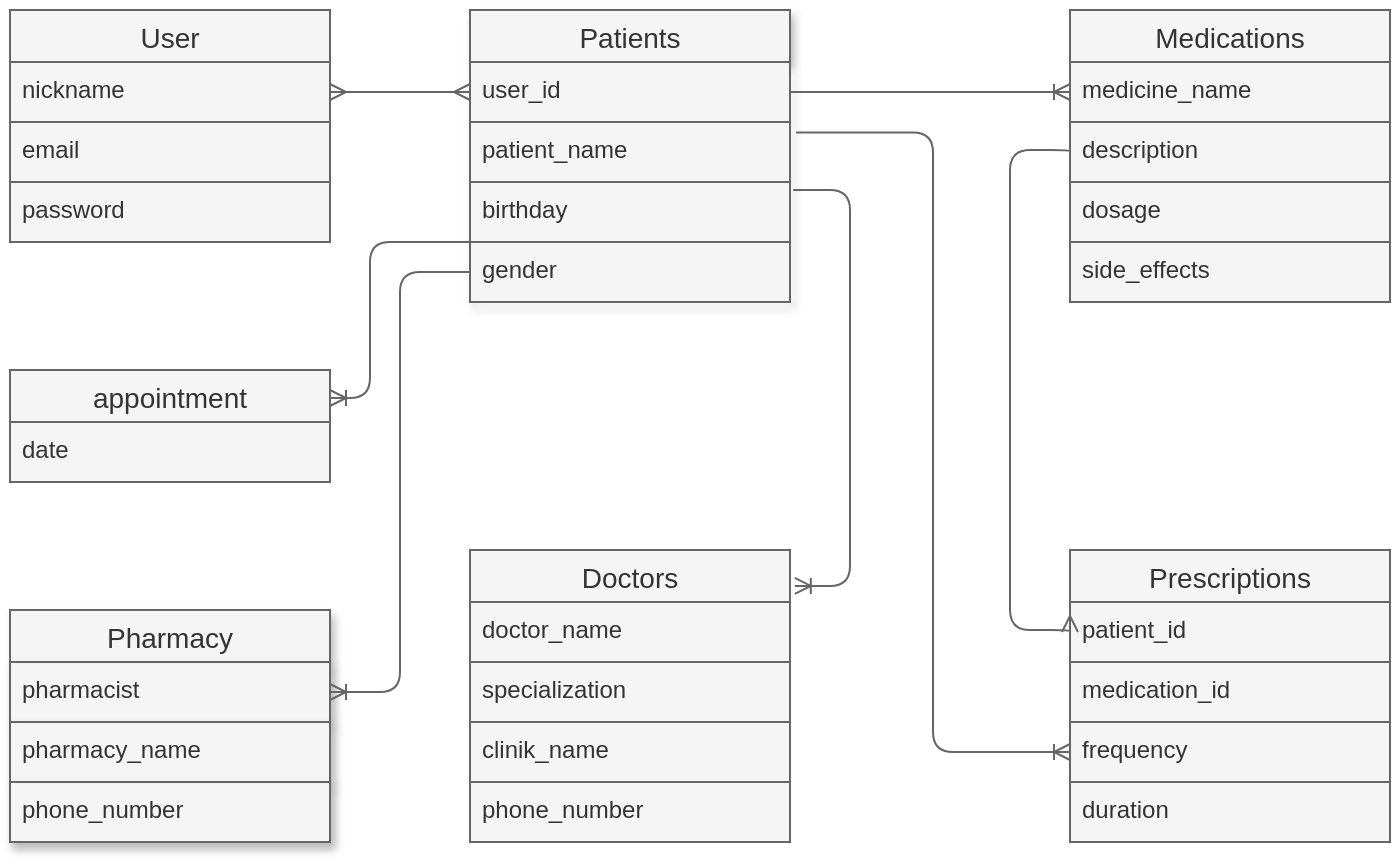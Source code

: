 <mxfile>
    <diagram id="9Ic1Pfu3O-8wfCFiUeYd" name="ページ1">
        <mxGraphModel dx="704" dy="585" grid="1" gridSize="10" guides="1" tooltips="1" connect="1" arrows="1" fold="1" page="1" pageScale="1" pageWidth="827" pageHeight="1169" background="#FFFFFF" math="0" shadow="0">
            <root>
                <mxCell id="0"/>
                <mxCell id="1" parent="0"/>
                <mxCell id="2" value="User" style="swimlane;fontStyle=0;childLayout=stackLayout;horizontal=1;startSize=26;horizontalStack=0;resizeParent=1;resizeParentMax=0;resizeLast=0;collapsible=1;marginBottom=0;align=center;fontSize=14;fontColor=#333333;labelBackgroundColor=none;strokeColor=#666666;fillColor=#f5f5f5;" parent="1" vertex="1">
                    <mxGeometry x="60" y="120" width="160" height="116" as="geometry"/>
                </mxCell>
                <mxCell id="4" value="nickname" style="text;strokeColor=#666666;fillColor=#f5f5f5;spacingLeft=4;spacingRight=4;overflow=hidden;rotatable=0;points=[[0,0.5],[1,0.5]];portConstraint=eastwest;fontSize=12;fontColor=#333333;labelBackgroundColor=none;" parent="2" vertex="1">
                    <mxGeometry y="26" width="160" height="30" as="geometry"/>
                </mxCell>
                <mxCell id="31" value="email" style="text;strokeColor=#666666;fillColor=#f5f5f5;spacingLeft=4;spacingRight=4;overflow=hidden;rotatable=0;points=[[0,0.5],[1,0.5]];portConstraint=eastwest;fontSize=12;fontColor=#333333;labelBackgroundColor=none;" parent="2" vertex="1">
                    <mxGeometry y="56" width="160" height="30" as="geometry"/>
                </mxCell>
                <mxCell id="5" value="password" style="text;strokeColor=#666666;fillColor=#f5f5f5;spacingLeft=4;spacingRight=4;overflow=hidden;rotatable=0;points=[[0,0.5],[1,0.5]];portConstraint=eastwest;fontSize=12;fontColor=#333333;labelBackgroundColor=none;" parent="2" vertex="1">
                    <mxGeometry y="86" width="160" height="30" as="geometry"/>
                </mxCell>
                <mxCell id="19" value="Prescriptions" style="swimlane;fontStyle=0;childLayout=stackLayout;horizontal=1;startSize=26;horizontalStack=0;resizeParent=1;resizeParentMax=0;resizeLast=0;collapsible=1;marginBottom=0;align=center;fontSize=14;fontColor=#333333;labelBackgroundColor=none;strokeColor=#666666;fillColor=#f5f5f5;" parent="1" vertex="1">
                    <mxGeometry x="590" y="390" width="160" height="146" as="geometry"/>
                </mxCell>
                <mxCell id="20" value="patient_id" style="text;strokeColor=#666666;fillColor=#f5f5f5;spacingLeft=4;spacingRight=4;overflow=hidden;rotatable=0;points=[[0,0.5],[1,0.5]];portConstraint=eastwest;fontSize=12;fontColor=#333333;labelBackgroundColor=none;" parent="19" vertex="1">
                    <mxGeometry y="26" width="160" height="30" as="geometry"/>
                </mxCell>
                <mxCell id="21" value="medication_id" style="text;strokeColor=#666666;fillColor=#f5f5f5;spacingLeft=4;spacingRight=4;overflow=hidden;rotatable=0;points=[[0,0.5],[1,0.5]];portConstraint=eastwest;fontSize=12;fontColor=#333333;labelBackgroundColor=none;" parent="19" vertex="1">
                    <mxGeometry y="56" width="160" height="30" as="geometry"/>
                </mxCell>
                <mxCell id="37" value="frequency" style="text;strokeColor=#666666;fillColor=#f5f5f5;spacingLeft=4;spacingRight=4;overflow=hidden;rotatable=0;points=[[0,0.5],[1,0.5]];portConstraint=eastwest;fontSize=12;fontColor=#333333;labelBackgroundColor=none;" parent="19" vertex="1">
                    <mxGeometry y="86" width="160" height="30" as="geometry"/>
                </mxCell>
                <mxCell id="36" value="duration" style="text;strokeColor=#666666;fillColor=#f5f5f5;spacingLeft=4;spacingRight=4;overflow=hidden;rotatable=0;points=[[0,0.5],[1,0.5]];portConstraint=eastwest;fontSize=12;fontColor=#333333;labelBackgroundColor=none;" parent="19" vertex="1">
                    <mxGeometry y="116" width="160" height="30" as="geometry"/>
                </mxCell>
                <mxCell id="23" value="Patients" style="swimlane;fontStyle=0;childLayout=stackLayout;horizontal=1;startSize=26;horizontalStack=0;resizeParent=1;resizeParentMax=0;resizeLast=0;collapsible=1;marginBottom=0;align=center;fontSize=14;rounded=0;glass=0;shadow=1;fontColor=#333333;labelBackgroundColor=none;strokeColor=#666666;fillColor=#f5f5f5;" parent="1" vertex="1">
                    <mxGeometry x="290" y="120" width="160" height="146" as="geometry"/>
                </mxCell>
                <mxCell id="24" value="user_id" style="text;strokeColor=#666666;fillColor=#f5f5f5;spacingLeft=4;spacingRight=4;overflow=hidden;rotatable=0;points=[[0,0.5],[1,0.5]];portConstraint=eastwest;fontSize=12;labelBackgroundColor=none;fontColor=#333333;" parent="23" vertex="1">
                    <mxGeometry y="26" width="160" height="30" as="geometry"/>
                </mxCell>
                <mxCell id="25" value="patient_name" style="text;strokeColor=#666666;fillColor=#f5f5f5;spacingLeft=4;spacingRight=4;overflow=hidden;rotatable=0;points=[[0,0.5],[1,0.5]];portConstraint=eastwest;fontSize=12;fontColor=#333333;labelBackgroundColor=none;" parent="23" vertex="1">
                    <mxGeometry y="56" width="160" height="30" as="geometry"/>
                </mxCell>
                <mxCell id="26" value="birthday" style="text;strokeColor=#666666;fillColor=#f5f5f5;spacingLeft=4;spacingRight=4;overflow=hidden;rotatable=0;points=[[0,0.5],[1,0.5]];portConstraint=eastwest;fontSize=12;fontColor=#333333;labelBackgroundColor=none;" parent="23" vertex="1">
                    <mxGeometry y="86" width="160" height="30" as="geometry"/>
                </mxCell>
                <mxCell id="66" value="gender" style="text;strokeColor=#666666;fillColor=#f5f5f5;spacingLeft=4;spacingRight=4;overflow=hidden;rotatable=0;points=[[0,0.5],[1,0.5]];portConstraint=eastwest;fontSize=12;fontColor=#333333;labelBackgroundColor=none;" vertex="1" parent="23">
                    <mxGeometry y="116" width="160" height="30" as="geometry"/>
                </mxCell>
                <mxCell id="27" value="Medications" style="swimlane;fontStyle=0;childLayout=stackLayout;horizontal=1;startSize=26;horizontalStack=0;resizeParent=1;resizeParentMax=0;resizeLast=0;collapsible=1;marginBottom=0;align=center;fontSize=14;fontColor=#333333;labelBackgroundColor=none;strokeColor=#666666;fillColor=#f5f5f5;" parent="1" vertex="1">
                    <mxGeometry x="590" y="120" width="160" height="146" as="geometry"/>
                </mxCell>
                <mxCell id="28" value="medicine_name" style="text;strokeColor=#666666;fillColor=#f5f5f5;spacingLeft=4;spacingRight=4;overflow=hidden;rotatable=0;points=[[0,0.5],[1,0.5]];portConstraint=eastwest;fontSize=12;fontColor=#333333;labelBackgroundColor=none;" parent="27" vertex="1">
                    <mxGeometry y="26" width="160" height="30" as="geometry"/>
                </mxCell>
                <mxCell id="32" value="description" style="text;strokeColor=#666666;fillColor=#f5f5f5;spacingLeft=4;spacingRight=4;overflow=hidden;rotatable=0;points=[[0,0.5],[1,0.5]];portConstraint=eastwest;fontSize=12;fontColor=#333333;labelBackgroundColor=none;" parent="27" vertex="1">
                    <mxGeometry y="56" width="160" height="30" as="geometry"/>
                </mxCell>
                <mxCell id="30" value="dosage" style="text;strokeColor=#666666;fillColor=#f5f5f5;spacingLeft=4;spacingRight=4;overflow=hidden;rotatable=0;points=[[0,0.5],[1,0.5]];portConstraint=eastwest;fontSize=12;fontColor=#333333;labelBackgroundColor=none;" parent="27" vertex="1">
                    <mxGeometry y="86" width="160" height="30" as="geometry"/>
                </mxCell>
                <mxCell id="34" value="side_effects" style="text;strokeColor=#666666;fillColor=#f5f5f5;spacingLeft=4;spacingRight=4;overflow=hidden;rotatable=0;points=[[0,0.5],[1,0.5]];portConstraint=eastwest;fontSize=12;fontColor=#333333;labelBackgroundColor=none;" parent="27" vertex="1">
                    <mxGeometry y="116" width="160" height="30" as="geometry"/>
                </mxCell>
                <mxCell id="48" value="Doctors" style="swimlane;fontStyle=0;childLayout=stackLayout;horizontal=1;startSize=26;horizontalStack=0;resizeParent=1;resizeParentMax=0;resizeLast=0;collapsible=1;marginBottom=0;align=center;fontSize=14;fontColor=#333333;labelBackgroundColor=none;strokeColor=#666666;fillColor=#f5f5f5;" parent="1" vertex="1">
                    <mxGeometry x="290" y="390" width="160" height="146" as="geometry"/>
                </mxCell>
                <mxCell id="49" value="doctor_name" style="text;strokeColor=#666666;fillColor=#f5f5f5;spacingLeft=4;spacingRight=4;overflow=hidden;rotatable=0;points=[[0,0.5],[1,0.5]];portConstraint=eastwest;fontSize=12;fontColor=#333333;labelBackgroundColor=none;" parent="48" vertex="1">
                    <mxGeometry y="26" width="160" height="30" as="geometry"/>
                </mxCell>
                <mxCell id="50" value="specialization" style="text;strokeColor=#666666;fillColor=#f5f5f5;spacingLeft=4;spacingRight=4;overflow=hidden;rotatable=0;points=[[0,0.5],[1,0.5]];portConstraint=eastwest;fontSize=12;fontColor=#333333;labelBackgroundColor=none;" parent="48" vertex="1">
                    <mxGeometry y="56" width="160" height="30" as="geometry"/>
                </mxCell>
                <mxCell id="52" value="clinik_name" style="text;strokeColor=#666666;fillColor=#f5f5f5;spacingLeft=4;spacingRight=4;overflow=hidden;rotatable=0;points=[[0,0.5],[1,0.5]];portConstraint=eastwest;fontSize=12;fontColor=#333333;labelBackgroundColor=none;" parent="48" vertex="1">
                    <mxGeometry y="86" width="160" height="30" as="geometry"/>
                </mxCell>
                <mxCell id="51" value="phone_number" style="text;strokeColor=#666666;fillColor=#f5f5f5;spacingLeft=4;spacingRight=4;overflow=hidden;rotatable=0;points=[[0,0.5],[1,0.5]];portConstraint=eastwest;fontSize=12;fontColor=#333333;labelBackgroundColor=none;" parent="48" vertex="1">
                    <mxGeometry y="116" width="160" height="30" as="geometry"/>
                </mxCell>
                <mxCell id="54" value="" style="edgeStyle=entityRelationEdgeStyle;fontSize=12;html=1;endArrow=ERoneToMany;entryX=0;entryY=0.5;entryDx=0;entryDy=0;exitX=1;exitY=0.5;exitDx=0;exitDy=0;fontColor=#000000;labelBackgroundColor=none;strokeColor=#666666;fillColor=#f5f5f5;" parent="1" source="24" target="28" edge="1">
                    <mxGeometry width="100" height="100" relative="1" as="geometry">
                        <mxPoint x="450" y="220" as="sourcePoint"/>
                        <mxPoint x="550" y="120" as="targetPoint"/>
                    </mxGeometry>
                </mxCell>
                <mxCell id="55" value="" style="edgeStyle=orthogonalEdgeStyle;fontSize=12;html=1;endArrow=ERmany;endFill=0;entryX=0;entryY=0.5;entryDx=0;entryDy=0;exitX=0;exitY=0.5;exitDx=0;exitDy=0;fontColor=#000000;labelBackgroundColor=none;strokeColor=#666666;fillColor=#f5f5f5;" parent="1" source="32" target="20" edge="1">
                    <mxGeometry width="100" height="100" relative="1" as="geometry">
                        <mxPoint x="540" y="190" as="sourcePoint"/>
                        <mxPoint x="600" y="350" as="targetPoint"/>
                        <Array as="points">
                            <mxPoint x="590" y="190"/>
                            <mxPoint x="560" y="190"/>
                            <mxPoint x="560" y="430"/>
                        </Array>
                    </mxGeometry>
                </mxCell>
                <mxCell id="57" value="" style="edgeStyle=entityRelationEdgeStyle;fontSize=12;html=1;endArrow=ERmany;startArrow=ERmany;entryX=0;entryY=0.5;entryDx=0;entryDy=0;exitX=1;exitY=0.5;exitDx=0;exitDy=0;fontColor=#000000;labelBackgroundColor=none;strokeColor=#666666;fillColor=#f5f5f5;" parent="1" source="4" target="24" edge="1">
                    <mxGeometry width="100" height="100" relative="1" as="geometry">
                        <mxPoint x="220" y="228" as="sourcePoint"/>
                        <mxPoint x="320" y="128" as="targetPoint"/>
                    </mxGeometry>
                </mxCell>
                <mxCell id="58" value="appointment" style="swimlane;fontStyle=0;childLayout=stackLayout;horizontal=1;startSize=26;horizontalStack=0;resizeParent=1;resizeParentMax=0;resizeLast=0;collapsible=1;marginBottom=0;align=center;fontSize=14;fontColor=#333333;labelBackgroundColor=none;strokeColor=#666666;fillColor=#f5f5f5;" parent="1" vertex="1">
                    <mxGeometry x="60" y="300" width="160" height="56" as="geometry"/>
                </mxCell>
                <mxCell id="60" value="date" style="text;strokeColor=#666666;fillColor=#f5f5f5;spacingLeft=4;spacingRight=4;overflow=hidden;rotatable=0;points=[[0,0.5],[1,0.5]];portConstraint=eastwest;fontSize=12;fontColor=#333333;labelBackgroundColor=none;" parent="58" vertex="1">
                    <mxGeometry y="26" width="160" height="30" as="geometry"/>
                </mxCell>
                <mxCell id="62" value="" style="fontSize=12;html=1;endArrow=ERoneToMany;entryX=1;entryY=0.25;entryDx=0;entryDy=0;edgeStyle=orthogonalEdgeStyle;fontColor=#000000;labelBackgroundColor=none;strokeColor=#666666;fillColor=#f5f5f5;" parent="1" edge="1" target="58">
                    <mxGeometry width="100" height="100" relative="1" as="geometry">
                        <mxPoint x="290" y="236" as="sourcePoint"/>
                        <mxPoint x="230" y="376" as="targetPoint"/>
                        <Array as="points">
                            <mxPoint x="240" y="236"/>
                            <mxPoint x="240" y="314"/>
                        </Array>
                    </mxGeometry>
                </mxCell>
                <mxCell id="64" value="" style="edgeStyle=elbowEdgeStyle;fontSize=12;html=1;endArrow=ERoneToMany;sketch=0;strokeColor=#666666;fontColor=#000000;targetPerimeterSpacing=0;exitX=1.01;exitY=0.133;exitDx=0;exitDy=0;exitPerimeter=0;entryX=1.015;entryY=0.123;entryDx=0;entryDy=0;entryPerimeter=0;labelBackgroundColor=none;fillColor=#f5f5f5;" edge="1" parent="1" source="26" target="48">
                    <mxGeometry width="100" height="100" relative="1" as="geometry">
                        <mxPoint x="250" y="350" as="sourcePoint"/>
                        <mxPoint x="510" y="420" as="targetPoint"/>
                        <Array as="points">
                            <mxPoint x="480" y="320"/>
                        </Array>
                    </mxGeometry>
                </mxCell>
                <mxCell id="65" value="" style="edgeStyle=elbowEdgeStyle;fontSize=12;html=1;endArrow=ERoneToMany;sketch=0;strokeColor=#666666;fontColor=#000000;targetPerimeterSpacing=0;entryX=0;entryY=0.5;entryDx=0;entryDy=0;exitX=1.019;exitY=0.173;exitDx=0;exitDy=0;exitPerimeter=0;labelBackgroundColor=none;fillColor=#f5f5f5;" edge="1" parent="1" source="25" target="37">
                    <mxGeometry width="100" height="100" relative="1" as="geometry">
                        <mxPoint x="540" y="430" as="sourcePoint"/>
                        <mxPoint x="350" y="250" as="targetPoint"/>
                    </mxGeometry>
                </mxCell>
                <mxCell id="69" value="Pharmacy" style="swimlane;fontStyle=0;childLayout=stackLayout;horizontal=1;startSize=26;horizontalStack=0;resizeParent=1;resizeParentMax=0;resizeLast=0;collapsible=1;marginBottom=0;align=center;fontSize=14;rounded=0;shadow=1;glass=0;labelBackgroundColor=none;sketch=0;fontColor=#333333;strokeColor=#666666;fillColor=#f5f5f5;" vertex="1" parent="1">
                    <mxGeometry x="60" y="420" width="160" height="116" as="geometry"/>
                </mxCell>
                <mxCell id="70" value="pharmacist" style="text;strokeColor=#666666;fillColor=#f5f5f5;spacingLeft=4;spacingRight=4;overflow=hidden;rotatable=0;points=[[0,0.5],[1,0.5]];portConstraint=eastwest;fontSize=12;rounded=0;shadow=1;glass=0;labelBackgroundColor=none;sketch=0;fontColor=#333333;" vertex="1" parent="69">
                    <mxGeometry y="26" width="160" height="30" as="geometry"/>
                </mxCell>
                <mxCell id="71" value="pharmacy_name" style="text;strokeColor=#666666;fillColor=#f5f5f5;spacingLeft=4;spacingRight=4;overflow=hidden;rotatable=0;points=[[0,0.5],[1,0.5]];portConstraint=eastwest;fontSize=12;rounded=0;shadow=1;glass=0;labelBackgroundColor=none;sketch=0;fontColor=#333333;" vertex="1" parent="69">
                    <mxGeometry y="56" width="160" height="30" as="geometry"/>
                </mxCell>
                <mxCell id="72" value="phone_number" style="text;strokeColor=#666666;fillColor=#f5f5f5;spacingLeft=4;spacingRight=4;overflow=hidden;rotatable=0;points=[[0,0.5],[1,0.5]];portConstraint=eastwest;fontSize=12;rounded=0;shadow=1;glass=0;labelBackgroundColor=none;sketch=0;fontColor=#333333;" vertex="1" parent="69">
                    <mxGeometry y="86" width="160" height="30" as="geometry"/>
                </mxCell>
                <mxCell id="73" value="" style="edgeStyle=elbowEdgeStyle;fontSize=12;html=1;endArrow=ERoneToMany;sketch=0;strokeColor=#666666;fontColor=#000000;targetPerimeterSpacing=0;entryX=1;entryY=0.5;entryDx=0;entryDy=0;exitX=0;exitY=0.5;exitDx=0;exitDy=0;labelBackgroundColor=none;fillColor=#f5f5f5;" edge="1" parent="1" source="66" target="70">
                    <mxGeometry width="100" height="100" relative="1" as="geometry">
                        <mxPoint x="310" y="310" as="sourcePoint"/>
                        <mxPoint x="240" y="450" as="targetPoint"/>
                    </mxGeometry>
                </mxCell>
            </root>
        </mxGraphModel>
    </diagram>
</mxfile>